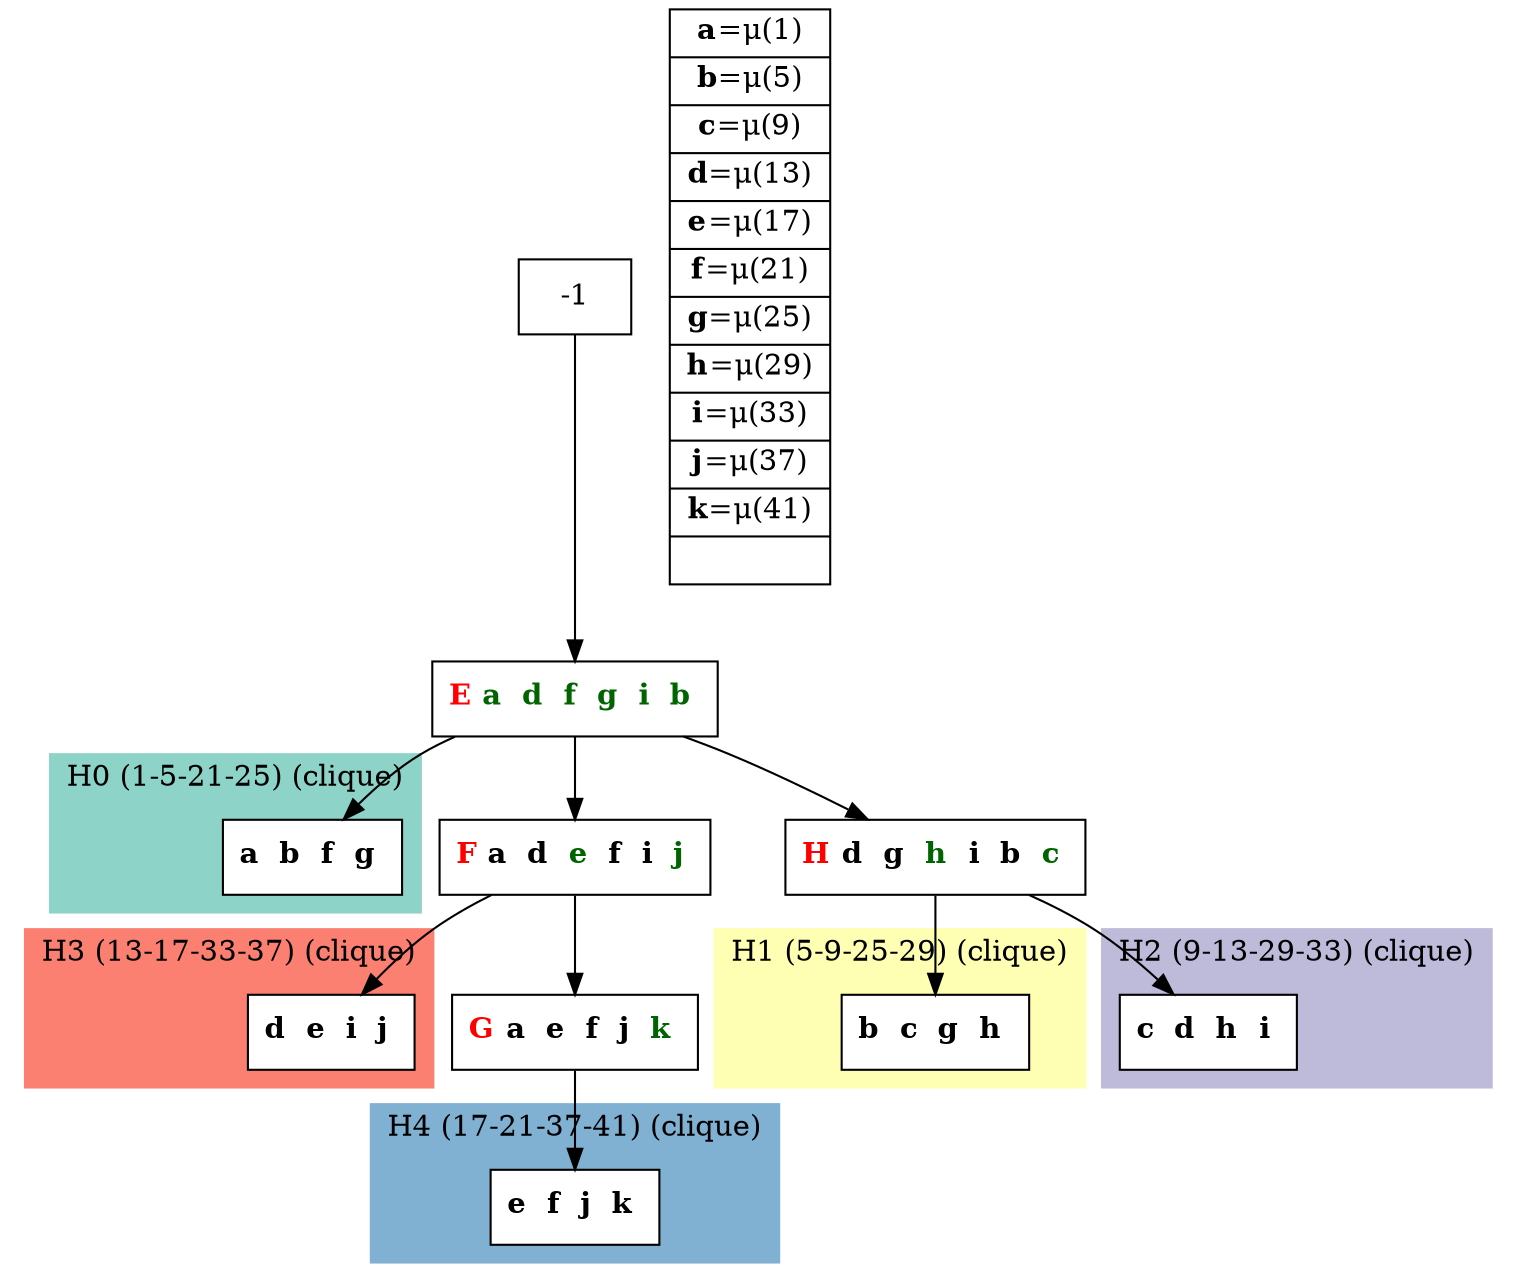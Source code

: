 digraph G {
    node [shape=box];
    subgraph cluster0 {
        node [style=filled,fillcolor=white];
        labeljust="l";
        style=filled;
        color="#8DD3C7";
        H0_0;
        label="H0 (1-5-21-25) (clique)";
    }
    subgraph cluster1 {
        node [style=filled,fillcolor=white];
        labeljust="l";
        style=filled;
        color="#FFFFB3";
        H1_0;
        label="H1 (5-9-25-29) (clique)";
    }
    subgraph cluster2 {
        node [style=filled,fillcolor=white];
        labeljust="l";
        style=filled;
        color="#BEBADA";
        H2_0;
        label="H2 (9-13-29-33) (clique)";
    }
    subgraph cluster3 {
        node [style=filled,fillcolor=white];
        labeljust="l";
        style=filled;
        color="#FB8072";
        H3_0;
        label="H3 (13-17-33-37) (clique)";
    }
    subgraph cluster4 {
        node [style=filled,fillcolor=white];
        labeljust="l";
        style=filled;
        color="#80B1D3";
        H4_0;
        label="H4 (17-21-37-41) (clique)";
    }
     1 [shape=record,label= <{  <FONT COLOR="RED"><b>E</b></FONT> <b><FONT COLOR="DARKGREEN">a </FONT></b> <b><FONT COLOR="DARKGREEN">d </FONT></b> <b><FONT COLOR="DARKGREEN">f </FONT></b> <b><FONT COLOR="DARKGREEN">g </FONT></b> <b><FONT COLOR="DARKGREEN">i </FONT></b> <b><FONT COLOR="DARKGREEN">b </FONT></b>}> ];
     -1  ->  1;
     21 [shape=record,label= <{  <FONT COLOR="RED"><b>F</b></FONT> <b>a </b> <b>d </b> <b><FONT COLOR="DARKGREEN">e </FONT></b> <b>f </b> <b>i </b> <b><FONT COLOR="DARKGREEN">j </FONT></b>}> ];
     1  ->  21;
     H3_0 [shape=record,label= <{ <b>d </b> <b>e </b> <b>i </b> <b>j </b>}> ];
     21  ->  H3_0;
     30 [shape=record,label= <{  <FONT COLOR="RED"><b>G</b></FONT> <b>a </b> <b>e </b> <b>f </b> <b>j </b> <b><FONT COLOR="DARKGREEN">k </FONT></b>}> ];
     21  ->  30;
     H4_0 [shape=record,label= <{ <b>e </b> <b>f </b> <b>j </b> <b>k </b>}> ];
     30  ->  H4_0;
     H0_0 [shape=record,label= <{ <b>a </b> <b>b </b> <b>f </b> <b>g </b>}> ];
     1  ->  H0_0;
     8 [shape=record,label= <{  <FONT COLOR="RED"><b>H</b></FONT> <b>d </b> <b>g </b> <b><FONT COLOR="DARKGREEN">h </FONT></b> <b>i </b> <b>b </b> <b><FONT COLOR="DARKGREEN">c </FONT></b>}> ];
     1  ->  8;
     H1_0 [shape=record,label= <{ <b>b </b> <b>c </b> <b>g </b> <b>h </b>}> ];
     8  ->  H1_0;
     H2_0 [shape=record,label= <{ <b>c </b> <b>d </b> <b>h </b> <b>i </b>}> ];
     8  ->  H2_0;
    labels [shape=record,label= <{<b>a</b>=&#956;(1) | <b>b</b>=&#956;(5) | <b>c</b>=&#956;(9) | <b>d</b>=&#956;(13) | <b>e</b>=&#956;(17) | <b>f</b>=&#956;(21) | <b>g</b>=&#956;(25) | <b>h</b>=&#956;(29) | <b>i</b>=&#956;(33) | <b>j</b>=&#956;(37) | <b>k</b>=&#956;(41) | }> ];
}
